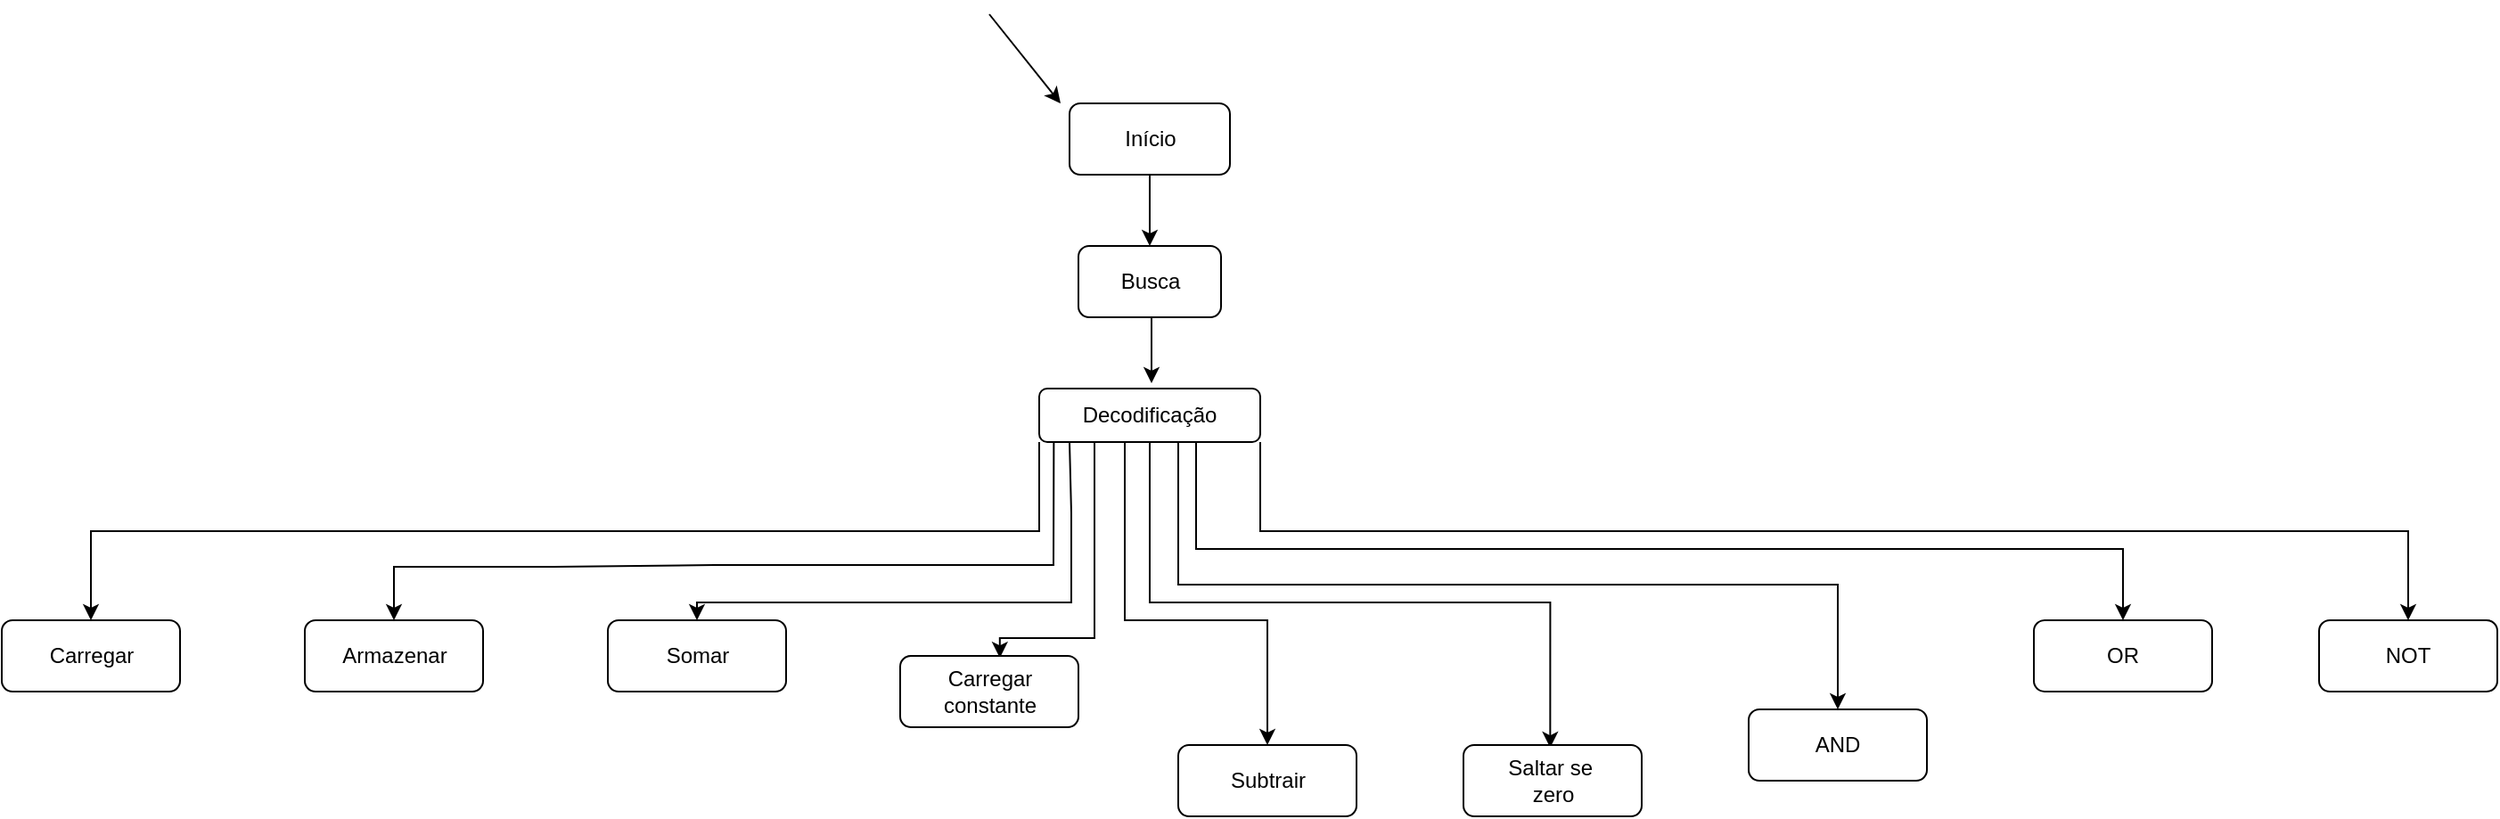 <mxfile version="21.6.3" type="github">
  <diagram name="Page-1" id="TQiY2bgFi70chmA_Tr3e">
    <mxGraphModel dx="1988" dy="1801" grid="1" gridSize="10" guides="1" tooltips="1" connect="1" arrows="1" fold="1" page="1" pageScale="1" pageWidth="827" pageHeight="1169" math="0" shadow="0">
      <root>
        <mxCell id="0" />
        <mxCell id="1" parent="0" />
        <mxCell id="GypIecGDj1aesdgjWcYJ-8" style="edgeStyle=orthogonalEdgeStyle;rounded=0;orthogonalLoop=1;jettySize=auto;html=1;exitX=0.5;exitY=1;exitDx=0;exitDy=0;entryX=0.5;entryY=0;entryDx=0;entryDy=0;" edge="1" parent="1" source="cVuXxNXlXp5hQWQIQ9WC-1" target="cVuXxNXlXp5hQWQIQ9WC-3">
          <mxGeometry relative="1" as="geometry" />
        </mxCell>
        <mxCell id="cVuXxNXlXp5hQWQIQ9WC-1" value="" style="rounded=1;whiteSpace=wrap;html=1;" parent="1" vertex="1">
          <mxGeometry x="369" y="30" width="90" height="40" as="geometry" />
        </mxCell>
        <mxCell id="cVuXxNXlXp5hQWQIQ9WC-2" value="Início" style="text;html=1;align=center;verticalAlign=middle;resizable=0;points=[];autosize=1;strokeColor=none;fillColor=none;" parent="1" vertex="1">
          <mxGeometry x="389" y="35" width="50" height="30" as="geometry" />
        </mxCell>
        <mxCell id="GypIecGDj1aesdgjWcYJ-9" style="edgeStyle=orthogonalEdgeStyle;rounded=0;orthogonalLoop=1;jettySize=auto;html=1;exitX=0.5;exitY=1;exitDx=0;exitDy=0;entryX=0.51;entryY=-0.1;entryDx=0;entryDy=0;entryPerimeter=0;" edge="1" parent="1" source="cVuXxNXlXp5hQWQIQ9WC-3">
          <mxGeometry relative="1" as="geometry">
            <mxPoint x="415" y="187.0" as="targetPoint" />
          </mxGeometry>
        </mxCell>
        <mxCell id="cVuXxNXlXp5hQWQIQ9WC-3" value="" style="rounded=1;whiteSpace=wrap;html=1;" parent="1" vertex="1">
          <mxGeometry x="374" y="110" width="80" height="40" as="geometry" />
        </mxCell>
        <mxCell id="cVuXxNXlXp5hQWQIQ9WC-4" value="Busca" style="text;html=1;align=center;verticalAlign=middle;resizable=0;points=[];autosize=1;strokeColor=none;fillColor=none;" parent="1" vertex="1">
          <mxGeometry x="384" y="115" width="60" height="30" as="geometry" />
        </mxCell>
        <mxCell id="GypIecGDj1aesdgjWcYJ-10" style="edgeStyle=orthogonalEdgeStyle;rounded=0;orthogonalLoop=1;jettySize=auto;html=1;exitX=0;exitY=1;exitDx=0;exitDy=0;entryX=0.5;entryY=0;entryDx=0;entryDy=0;" edge="1" parent="1" source="cVuXxNXlXp5hQWQIQ9WC-5" target="cVuXxNXlXp5hQWQIQ9WC-7">
          <mxGeometry relative="1" as="geometry" />
        </mxCell>
        <mxCell id="GypIecGDj1aesdgjWcYJ-12" style="edgeStyle=orthogonalEdgeStyle;rounded=0;orthogonalLoop=1;jettySize=auto;html=1;exitX=1;exitY=1;exitDx=0;exitDy=0;entryX=0.5;entryY=0;entryDx=0;entryDy=0;" edge="1" parent="1" source="cVuXxNXlXp5hQWQIQ9WC-5" target="cVuXxNXlXp5hQWQIQ9WC-15">
          <mxGeometry relative="1" as="geometry" />
        </mxCell>
        <mxCell id="GypIecGDj1aesdgjWcYJ-18" style="edgeStyle=orthogonalEdgeStyle;rounded=0;orthogonalLoop=1;jettySize=auto;html=1;exitX=0.25;exitY=1;exitDx=0;exitDy=0;entryX=0.574;entryY=0.028;entryDx=0;entryDy=0;entryPerimeter=0;" edge="1" parent="1" source="cVuXxNXlXp5hQWQIQ9WC-5" target="GypIecGDj1aesdgjWcYJ-1">
          <mxGeometry relative="1" as="geometry">
            <mxPoint x="330" y="330" as="targetPoint" />
            <Array as="points">
              <mxPoint x="383" y="330" />
              <mxPoint x="330" y="330" />
            </Array>
          </mxGeometry>
        </mxCell>
        <mxCell id="GypIecGDj1aesdgjWcYJ-20" style="edgeStyle=orthogonalEdgeStyle;rounded=0;orthogonalLoop=1;jettySize=auto;html=1;exitX=0.5;exitY=1;exitDx=0;exitDy=0;entryX=0.481;entryY=0.038;entryDx=0;entryDy=0;entryPerimeter=0;" edge="1" parent="1" source="cVuXxNXlXp5hQWQIQ9WC-5" target="GypIecGDj1aesdgjWcYJ-3">
          <mxGeometry relative="1" as="geometry">
            <mxPoint x="640" y="310" as="targetPoint" />
            <Array as="points">
              <mxPoint x="414" y="310" />
              <mxPoint x="639" y="310" />
            </Array>
          </mxGeometry>
        </mxCell>
        <mxCell id="GypIecGDj1aesdgjWcYJ-24" style="edgeStyle=orthogonalEdgeStyle;rounded=0;orthogonalLoop=1;jettySize=auto;html=1;exitX=0.75;exitY=1;exitDx=0;exitDy=0;entryX=0.5;entryY=0;entryDx=0;entryDy=0;" edge="1" parent="1" source="cVuXxNXlXp5hQWQIQ9WC-5" target="cVuXxNXlXp5hQWQIQ9WC-14">
          <mxGeometry relative="1" as="geometry">
            <mxPoint x="860" y="300" as="targetPoint" />
            <Array as="points">
              <mxPoint x="440" y="220" />
              <mxPoint x="440" y="280" />
              <mxPoint x="960" y="280" />
            </Array>
          </mxGeometry>
        </mxCell>
        <mxCell id="cVuXxNXlXp5hQWQIQ9WC-5" value="Decodificação" style="rounded=1;whiteSpace=wrap;html=1;" parent="1" vertex="1">
          <mxGeometry x="352" y="190" width="124" height="30" as="geometry" />
        </mxCell>
        <mxCell id="cVuXxNXlXp5hQWQIQ9WC-7" value="" style="rounded=1;whiteSpace=wrap;html=1;" parent="1" vertex="1">
          <mxGeometry x="-230" y="320" width="100" height="40" as="geometry" />
        </mxCell>
        <mxCell id="cVuXxNXlXp5hQWQIQ9WC-8" value="" style="rounded=1;whiteSpace=wrap;html=1;" parent="1" vertex="1">
          <mxGeometry x="-60" y="320" width="100" height="40" as="geometry" />
        </mxCell>
        <mxCell id="cVuXxNXlXp5hQWQIQ9WC-9" value="" style="rounded=1;whiteSpace=wrap;html=1;" parent="1" vertex="1">
          <mxGeometry x="110" y="320" width="100" height="40" as="geometry" />
        </mxCell>
        <mxCell id="cVuXxNXlXp5hQWQIQ9WC-10" value="" style="rounded=1;whiteSpace=wrap;html=1;" parent="1" vertex="1">
          <mxGeometry x="274" y="340" width="100" height="40" as="geometry" />
        </mxCell>
        <mxCell id="cVuXxNXlXp5hQWQIQ9WC-11" value="" style="rounded=1;whiteSpace=wrap;html=1;" parent="1" vertex="1">
          <mxGeometry x="430" y="390" width="100" height="40" as="geometry" />
        </mxCell>
        <mxCell id="cVuXxNXlXp5hQWQIQ9WC-12" value="" style="rounded=1;whiteSpace=wrap;html=1;" parent="1" vertex="1">
          <mxGeometry x="590" y="390" width="100" height="40" as="geometry" />
        </mxCell>
        <mxCell id="cVuXxNXlXp5hQWQIQ9WC-13" value="AND" style="rounded=1;whiteSpace=wrap;html=1;" parent="1" vertex="1">
          <mxGeometry x="750" y="370" width="100" height="40" as="geometry" />
        </mxCell>
        <mxCell id="cVuXxNXlXp5hQWQIQ9WC-14" value="OR" style="rounded=1;whiteSpace=wrap;html=1;" parent="1" vertex="1">
          <mxGeometry x="910" y="320" width="100" height="40" as="geometry" />
        </mxCell>
        <mxCell id="cVuXxNXlXp5hQWQIQ9WC-15" value="NOT" style="rounded=1;whiteSpace=wrap;html=1;" parent="1" vertex="1">
          <mxGeometry x="1070" y="320" width="100" height="40" as="geometry" />
        </mxCell>
        <mxCell id="cVuXxNXlXp5hQWQIQ9WC-16" value="Carregar" style="text;html=1;align=center;verticalAlign=middle;resizable=0;points=[];autosize=1;strokeColor=none;fillColor=none;" parent="1" vertex="1">
          <mxGeometry x="-215" y="325" width="70" height="30" as="geometry" />
        </mxCell>
        <mxCell id="cVuXxNXlXp5hQWQIQ9WC-17" value="Armazenar" style="text;html=1;align=center;verticalAlign=middle;resizable=0;points=[];autosize=1;strokeColor=none;fillColor=none;" parent="1" vertex="1">
          <mxGeometry x="-50" y="325" width="80" height="30" as="geometry" />
        </mxCell>
        <mxCell id="cVuXxNXlXp5hQWQIQ9WC-18" value="Somar" style="text;html=1;align=center;verticalAlign=middle;resizable=0;points=[];autosize=1;strokeColor=none;fillColor=none;" parent="1" vertex="1">
          <mxGeometry x="130" y="325" width="60" height="30" as="geometry" />
        </mxCell>
        <mxCell id="GypIecGDj1aesdgjWcYJ-1" value="Carregar&lt;br&gt;constante" style="text;html=1;align=center;verticalAlign=middle;resizable=0;points=[];autosize=1;strokeColor=none;fillColor=none;" vertex="1" parent="1">
          <mxGeometry x="284" y="340" width="80" height="40" as="geometry" />
        </mxCell>
        <mxCell id="GypIecGDj1aesdgjWcYJ-2" value="Subtrair" style="text;html=1;align=center;verticalAlign=middle;resizable=0;points=[];autosize=1;strokeColor=none;fillColor=none;" vertex="1" parent="1">
          <mxGeometry x="445" y="395" width="70" height="30" as="geometry" />
        </mxCell>
        <mxCell id="GypIecGDj1aesdgjWcYJ-3" value="Saltar se&amp;nbsp;&lt;br&gt;zero" style="text;html=1;align=center;verticalAlign=middle;resizable=0;points=[];autosize=1;strokeColor=none;fillColor=none;" vertex="1" parent="1">
          <mxGeometry x="605" y="390" width="70" height="40" as="geometry" />
        </mxCell>
        <mxCell id="GypIecGDj1aesdgjWcYJ-5" value="" style="endArrow=classic;html=1;rounded=0;" edge="1" parent="1">
          <mxGeometry width="50" height="50" relative="1" as="geometry">
            <mxPoint x="324" y="-20" as="sourcePoint" />
            <mxPoint x="364" y="30" as="targetPoint" />
          </mxGeometry>
        </mxCell>
        <mxCell id="GypIecGDj1aesdgjWcYJ-13" value="" style="endArrow=classic;html=1;rounded=0;exitX=0.066;exitY=1.032;exitDx=0;exitDy=0;exitPerimeter=0;entryX=0.5;entryY=0;entryDx=0;entryDy=0;" edge="1" parent="1" target="cVuXxNXlXp5hQWQIQ9WC-8">
          <mxGeometry width="50" height="50" relative="1" as="geometry">
            <mxPoint x="360.184" y="220.0" as="sourcePoint" />
            <mxPoint y="300" as="targetPoint" />
            <Array as="points">
              <mxPoint x="360" y="289.04" />
              <mxPoint x="270" y="289" />
              <mxPoint x="170" y="289" />
              <mxPoint x="80" y="290" />
              <mxPoint x="-10" y="290" />
            </Array>
          </mxGeometry>
        </mxCell>
        <mxCell id="GypIecGDj1aesdgjWcYJ-16" value="" style="endArrow=classic;html=1;rounded=0;entryX=0.5;entryY=0;entryDx=0;entryDy=0;" edge="1" parent="1" target="cVuXxNXlXp5hQWQIQ9WC-9">
          <mxGeometry width="50" height="50" relative="1" as="geometry">
            <mxPoint x="369" y="220" as="sourcePoint" />
            <mxPoint x="160" y="310" as="targetPoint" />
            <Array as="points">
              <mxPoint x="370" y="260" />
              <mxPoint x="370" y="290" />
              <mxPoint x="370" y="310" />
              <mxPoint x="320" y="310" />
              <mxPoint x="270" y="310" />
              <mxPoint x="210" y="310" />
              <mxPoint x="180" y="310" />
              <mxPoint x="160" y="310" />
            </Array>
          </mxGeometry>
        </mxCell>
        <mxCell id="GypIecGDj1aesdgjWcYJ-19" value="" style="endArrow=classic;html=1;rounded=0;entryX=0.5;entryY=0;entryDx=0;entryDy=0;" edge="1" parent="1" target="cVuXxNXlXp5hQWQIQ9WC-11">
          <mxGeometry width="50" height="50" relative="1" as="geometry">
            <mxPoint x="400" y="220" as="sourcePoint" />
            <mxPoint x="460" y="330" as="targetPoint" />
            <Array as="points">
              <mxPoint x="400" y="270" />
              <mxPoint x="400" y="290" />
              <mxPoint x="400" y="310" />
              <mxPoint x="400" y="320" />
              <mxPoint x="410" y="320" />
              <mxPoint x="480" y="320" />
            </Array>
          </mxGeometry>
        </mxCell>
        <mxCell id="GypIecGDj1aesdgjWcYJ-22" value="" style="endArrow=classic;html=1;rounded=0;entryX=0.5;entryY=0;entryDx=0;entryDy=0;" edge="1" parent="1" target="cVuXxNXlXp5hQWQIQ9WC-13">
          <mxGeometry width="50" height="50" relative="1" as="geometry">
            <mxPoint x="430" y="220" as="sourcePoint" />
            <mxPoint x="800" y="290" as="targetPoint" />
            <Array as="points">
              <mxPoint x="430" y="260" />
              <mxPoint x="430" y="300" />
              <mxPoint x="610" y="300" />
              <mxPoint x="700" y="300" />
              <mxPoint x="750" y="300" />
              <mxPoint x="780" y="300" />
              <mxPoint x="800" y="300" />
            </Array>
          </mxGeometry>
        </mxCell>
      </root>
    </mxGraphModel>
  </diagram>
</mxfile>
